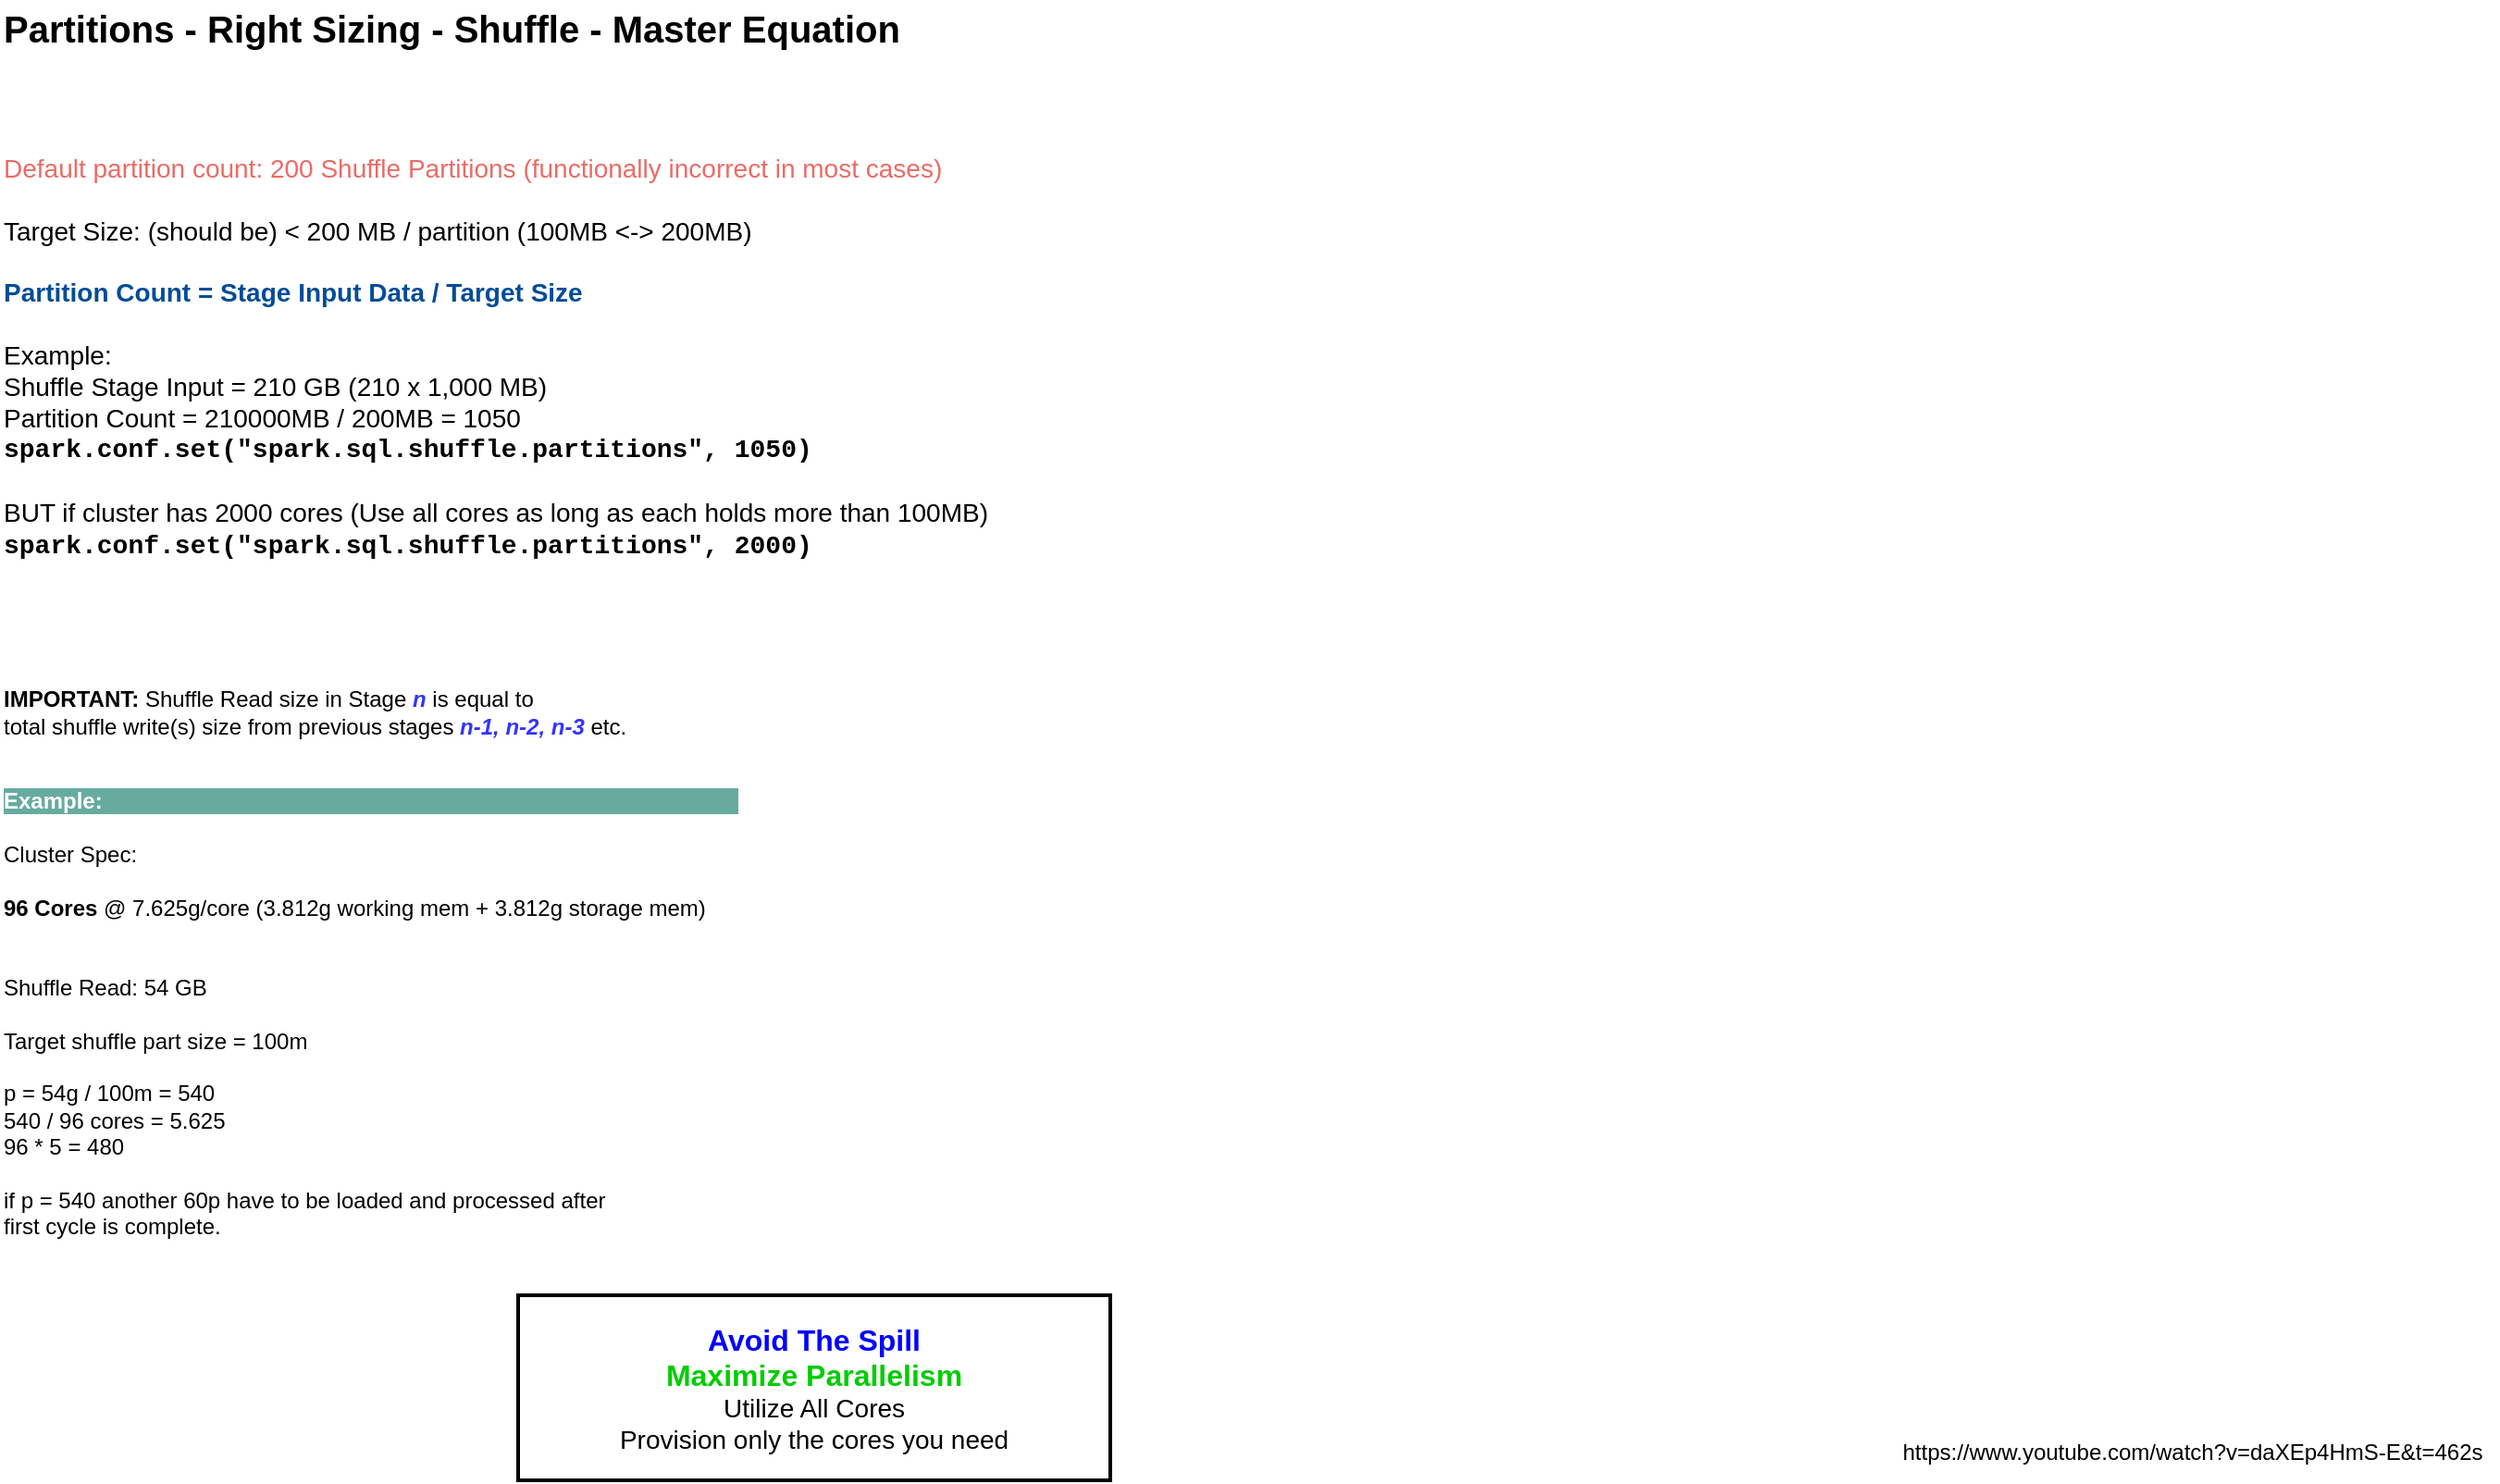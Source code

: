 <mxfile version="26.1.0">
  <diagram name="Page-1" id="-QVFMGTDc9cBr8HRbE0y">
    <mxGraphModel dx="848" dy="1151" grid="1" gridSize="10" guides="1" tooltips="1" connect="1" arrows="1" fold="1" page="1" pageScale="1" pageWidth="1400" pageHeight="850" math="0" shadow="0">
      <root>
        <mxCell id="0" />
        <mxCell id="1" parent="0" />
        <mxCell id="EqWcXSMIhwUvajd12HQl-1" value="&lt;b&gt;&lt;font style=&quot;font-size: 20px;&quot;&gt;Partitions - Right Sizing - Shuffle - Master Equation&lt;/font&gt;&lt;/b&gt;" style="text;html=1;align=left;verticalAlign=middle;whiteSpace=wrap;rounded=0;" parent="1" vertex="1">
          <mxGeometry x="40" y="40" width="1140" height="30" as="geometry" />
        </mxCell>
        <mxCell id="EqWcXSMIhwUvajd12HQl-2" value="&lt;div&gt;&lt;font style=&quot;font-size: 14px;&quot;&gt;&lt;span style=&quot;color: rgb(234, 107, 102);&quot;&gt;Default partition count: 200 Shuffle Partitions (functionally incorrect in most cases)&lt;/span&gt;&lt;/font&gt;&lt;/div&gt;&lt;div&gt;&lt;font style=&quot;font-size: 14px;&quot;&gt;&lt;br&gt;&lt;/font&gt;&lt;/div&gt;&lt;div&gt;&lt;font style=&quot;font-size: 14px;&quot;&gt;Target Size: (should be) &amp;lt; 200 MB / partition (100MB &amp;lt;-&amp;gt; 200MB)&lt;/font&gt;&lt;/div&gt;&lt;div&gt;&lt;font style=&quot;font-size: 14px;&quot;&gt;&lt;br&gt;&lt;/font&gt;&lt;/div&gt;&lt;div&gt;&lt;font style=&quot;font-size: 14px;&quot;&gt;&lt;b&gt;&lt;span style=&quot;color: rgb(0, 76, 153);&quot;&gt;Partition Count = Stage Input Data / Target Size&lt;/span&gt;&lt;/b&gt;&lt;/font&gt;&lt;/div&gt;&lt;div&gt;&lt;font style=&quot;font-size: 14px;&quot;&gt;&lt;span style=&quot;color: rgb(0, 76, 153);&quot;&gt;&lt;b&gt;&lt;br&gt;&lt;/b&gt;&lt;/span&gt;&lt;/font&gt;&lt;/div&gt;&lt;div&gt;&lt;font style=&quot;font-size: 14px;&quot;&gt;&lt;span style=&quot;color: rgb(0, 0, 0);&quot;&gt;Example: &lt;br&gt;&lt;/span&gt;&lt;/font&gt;&lt;/div&gt;&lt;div&gt;&lt;font style=&quot;font-size: 14px;&quot;&gt;&lt;span style=&quot;color: rgb(0, 0, 0);&quot;&gt;Shuffle Stage Input = 210 GB (210 x 1,000 MB)&lt;/span&gt;&lt;/font&gt;&lt;/div&gt;&lt;div&gt;&lt;font style=&quot;font-size: 14px;&quot;&gt;Partition Count = 210000MB / 200MB = 1050&lt;/font&gt;&lt;/div&gt;&lt;div&gt;&lt;font style=&quot;font-size: 14px;&quot;&gt;&lt;b&gt;&lt;font face=&quot;Courier New&quot;&gt;spark.conf.set(&quot;spark.sql.shuffle.partitions&quot;, 1050)&lt;/font&gt;&lt;/b&gt;&lt;/font&gt;&lt;/div&gt;&lt;div&gt;&lt;font style=&quot;font-size: 14px;&quot;&gt;&lt;br&gt;&lt;/font&gt;&lt;/div&gt;&lt;div&gt;&lt;font style=&quot;font-size: 14px;&quot;&gt;BUT if cluster has 2000 cores (Use all cores as long as each holds more than 100MB)&lt;/font&gt;&lt;/div&gt;&lt;div&gt;&lt;font style=&quot;font-size: 14px;&quot;&gt;&lt;b&gt;&lt;font face=&quot;Courier New&quot;&gt;spark.conf.set(&quot;spark.sql.shuffle.partitions&quot;, 2000)&lt;/font&gt;&lt;/b&gt;&lt;/font&gt;&lt;/div&gt;&lt;div&gt;&lt;br&gt;&lt;/div&gt;" style="text;html=1;align=left;verticalAlign=middle;whiteSpace=wrap;rounded=0;" parent="1" vertex="1">
          <mxGeometry x="40" y="110" width="620" height="260" as="geometry" />
        </mxCell>
        <mxCell id="EqWcXSMIhwUvajd12HQl-3" value="&lt;div&gt;&lt;b&gt;IMPORTANT: &lt;/b&gt;Shuffle Read size in Stage &lt;i&gt;&lt;b&gt;&lt;span style=&quot;color: rgb(51, 51, 255);&quot;&gt;n&lt;/span&gt;&lt;/b&gt;&lt;/i&gt; is equal to&amp;nbsp;&lt;/div&gt;&lt;div&gt;total shuffle write(s) size from previous stages &lt;b&gt;&lt;i&gt;&lt;span style=&quot;color: rgb(51, 51, 255);&quot;&gt;n-1, n-2, n-3 &lt;/span&gt;&lt;/i&gt;&lt;span style=&quot;color: rgb(51, 51, 255);&quot;&gt;&lt;/span&gt;&lt;/b&gt;etc.&lt;/div&gt;" style="text;html=1;align=left;verticalAlign=middle;resizable=0;points=[];autosize=1;strokeColor=none;fillColor=none;" parent="1" vertex="1">
          <mxGeometry x="40" y="405" width="360" height="40" as="geometry" />
        </mxCell>
        <mxCell id="EqWcXSMIhwUvajd12HQl-4" value="&lt;div&gt;&lt;b style=&quot;background-color: rgb(103, 171, 159);&quot;&gt;&lt;span style=&quot;color: rgb(255, 255, 255);&quot;&gt;Example:&amp;nbsp;&amp;nbsp;&amp;nbsp; &amp;nbsp; &amp;nbsp;&amp;nbsp;&amp;nbsp;&amp;nbsp;&amp;nbsp;&amp;nbsp;&amp;nbsp;&amp;nbsp;&amp;nbsp;&amp;nbsp;&amp;nbsp;&amp;nbsp;&amp;nbsp;&amp;nbsp;&amp;nbsp;&amp;nbsp;&amp;nbsp;&amp;nbsp;&amp;nbsp;&amp;nbsp;&amp;nbsp;&amp;nbsp;&amp;nbsp;&amp;nbsp;&amp;nbsp;&amp;nbsp;&amp;nbsp;&amp;nbsp;&amp;nbsp;&amp;nbsp;&amp;nbsp;&amp;nbsp;&amp;nbsp;&amp;nbsp;&amp;nbsp;&amp;nbsp;&amp;nbsp;&amp;nbsp;&amp;nbsp;&amp;nbsp;&amp;nbsp;&amp;nbsp;&amp;nbsp;&amp;nbsp;&amp;nbsp;&amp;nbsp;&amp;nbsp;&amp;nbsp;&amp;nbsp;&amp;nbsp;&amp;nbsp;&amp;nbsp;&amp;nbsp;&amp;nbsp;&amp;nbsp;&amp;nbsp;&amp;nbsp;&amp;nbsp;&amp;nbsp;&amp;nbsp;&amp;nbsp;&amp;nbsp;&amp;nbsp;&amp;nbsp;&amp;nbsp;&amp;nbsp;&amp;nbsp;&amp;nbsp;&amp;nbsp;&amp;nbsp;&amp;nbsp;&amp;nbsp;&amp;nbsp;&amp;nbsp;&amp;nbsp;&amp;nbsp;&amp;nbsp;&amp;nbsp;&amp;nbsp;&amp;nbsp;&amp;nbsp;&amp;nbsp;&amp;nbsp;&amp;nbsp;&amp;nbsp;&amp;nbsp;&amp;nbsp;&amp;nbsp;&amp;nbsp;&amp;nbsp;&amp;nbsp;&amp;nbsp;&amp;nbsp;&amp;nbsp;&amp;nbsp;&amp;nbsp;&amp;nbsp; &lt;br&gt;&lt;/span&gt;&lt;/b&gt;&lt;/div&gt;&lt;div&gt;&lt;br&gt;&lt;/div&gt;&lt;div&gt;Cluster Spec:&lt;/div&gt;&lt;div&gt;&lt;br&gt;&lt;/div&gt;&lt;div&gt;&lt;b&gt;96 Cores&lt;/b&gt; @ 7.625g/core (3.812g working mem + 3.812g storage mem)&lt;/div&gt;&lt;div&gt;&lt;br&gt;&lt;/div&gt;&lt;div&gt;&lt;br&gt;&lt;/div&gt;&lt;div&gt;Shuffle Read: 54 GB&lt;/div&gt;&lt;div&gt;&lt;br&gt;&lt;/div&gt;&lt;div&gt;Target shuffle part size = 100m&lt;/div&gt;&lt;div&gt;&lt;br&gt;&lt;/div&gt;&lt;div&gt;p = 54g / 100m = 540&lt;/div&gt;&lt;div&gt;540 / 96 cores = 5.625&lt;/div&gt;&lt;div&gt;96 * 5 = 480&lt;/div&gt;&lt;div&gt;&lt;br&gt;&lt;/div&gt;&lt;div&gt;if p = 540 another 60p have to be loaded and processed after&lt;/div&gt;&lt;div&gt;first cycle is complete.&lt;/div&gt;&lt;div&gt;&lt;br&gt;&lt;/div&gt;" style="text;html=1;align=left;verticalAlign=middle;resizable=0;points=[];autosize=1;strokeColor=none;fillColor=none;" parent="1" vertex="1">
          <mxGeometry x="40" y="460" width="420" height="270" as="geometry" />
        </mxCell>
        <mxCell id="EqWcXSMIhwUvajd12HQl-5" value="https://www.youtube.com/watch?v=daXEp4HmS-E&amp;amp;t=462s" style="text;html=1;align=center;verticalAlign=middle;whiteSpace=wrap;rounded=0;" parent="1" vertex="1">
          <mxGeometry x="1060" y="810" width="330" height="30" as="geometry" />
        </mxCell>
        <mxCell id="T2o6HPqGE6CjJCU_6FG9-1" value="&lt;b&gt;&lt;font style=&quot;font-size: 16px; color: rgb(0, 0, 255);&quot;&gt;Avoid The Spill&lt;/font&gt;&lt;/b&gt;&lt;div&gt;&lt;b style=&quot;color: rgb(0, 204, 0);&quot;&gt;&lt;font style=&quot;font-size: 16px;&quot;&gt;Maximize Parallelism&lt;/font&gt;&lt;/b&gt;&lt;/div&gt;&lt;div&gt;&lt;font style=&quot;font-size: 14px;&quot;&gt;Utilize All Cores&lt;/font&gt;&lt;br&gt;&lt;font style=&quot;font-size: 14px;&quot;&gt;Provision only the cores you need&lt;/font&gt;&lt;/div&gt;" style="text;html=1;align=center;verticalAlign=middle;whiteSpace=wrap;rounded=0;strokeColor=default;strokeWidth=2;" vertex="1" parent="1">
          <mxGeometry x="320" y="740" width="320" height="100" as="geometry" />
        </mxCell>
      </root>
    </mxGraphModel>
  </diagram>
</mxfile>
